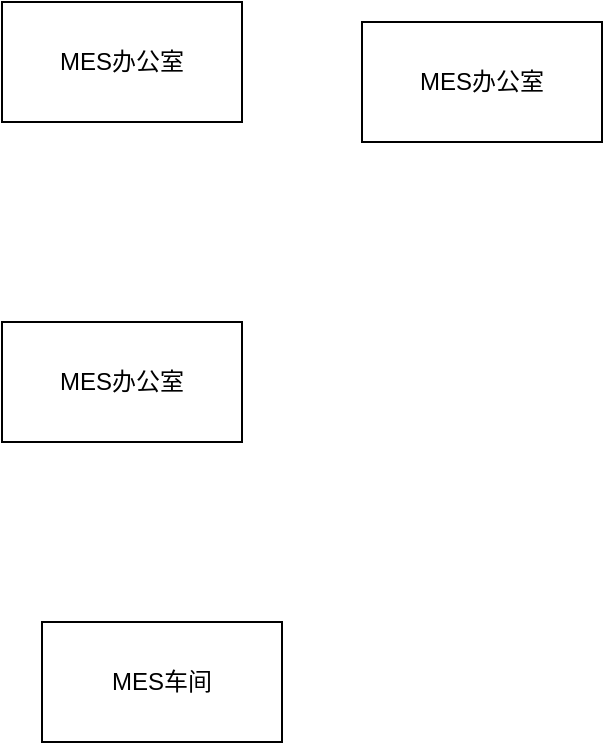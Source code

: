<mxfile version="12.9.4" type="github"><diagram id="QJTCHuYsH7LZiWn_ehO3" name="Page-1"><mxGraphModel dx="1422" dy="762" grid="1" gridSize="10" guides="1" tooltips="1" connect="1" arrows="1" fold="1" page="1" pageScale="1" pageWidth="827" pageHeight="1169" math="0" shadow="0"><root><mxCell id="0"/><mxCell id="1" parent="0"/><mxCell id="qfaAG4wMEBtFcYcUKQFl-1" value="MES办公室" style="rounded=0;whiteSpace=wrap;html=1;" vertex="1" parent="1"><mxGeometry x="60" y="180" width="120" height="60" as="geometry"/></mxCell><mxCell id="qfaAG4wMEBtFcYcUKQFl-2" value="MES办公室" style="rounded=0;whiteSpace=wrap;html=1;" vertex="1" parent="1"><mxGeometry x="60" y="20" width="120" height="60" as="geometry"/></mxCell><mxCell id="qfaAG4wMEBtFcYcUKQFl-3" value="MES车间" style="rounded=0;whiteSpace=wrap;html=1;" vertex="1" parent="1"><mxGeometry x="80" y="330" width="120" height="60" as="geometry"/></mxCell><mxCell id="qfaAG4wMEBtFcYcUKQFl-4" value="MES办公室" style="rounded=0;whiteSpace=wrap;html=1;" vertex="1" parent="1"><mxGeometry x="240" y="30" width="120" height="60" as="geometry"/></mxCell></root></mxGraphModel></diagram></mxfile>